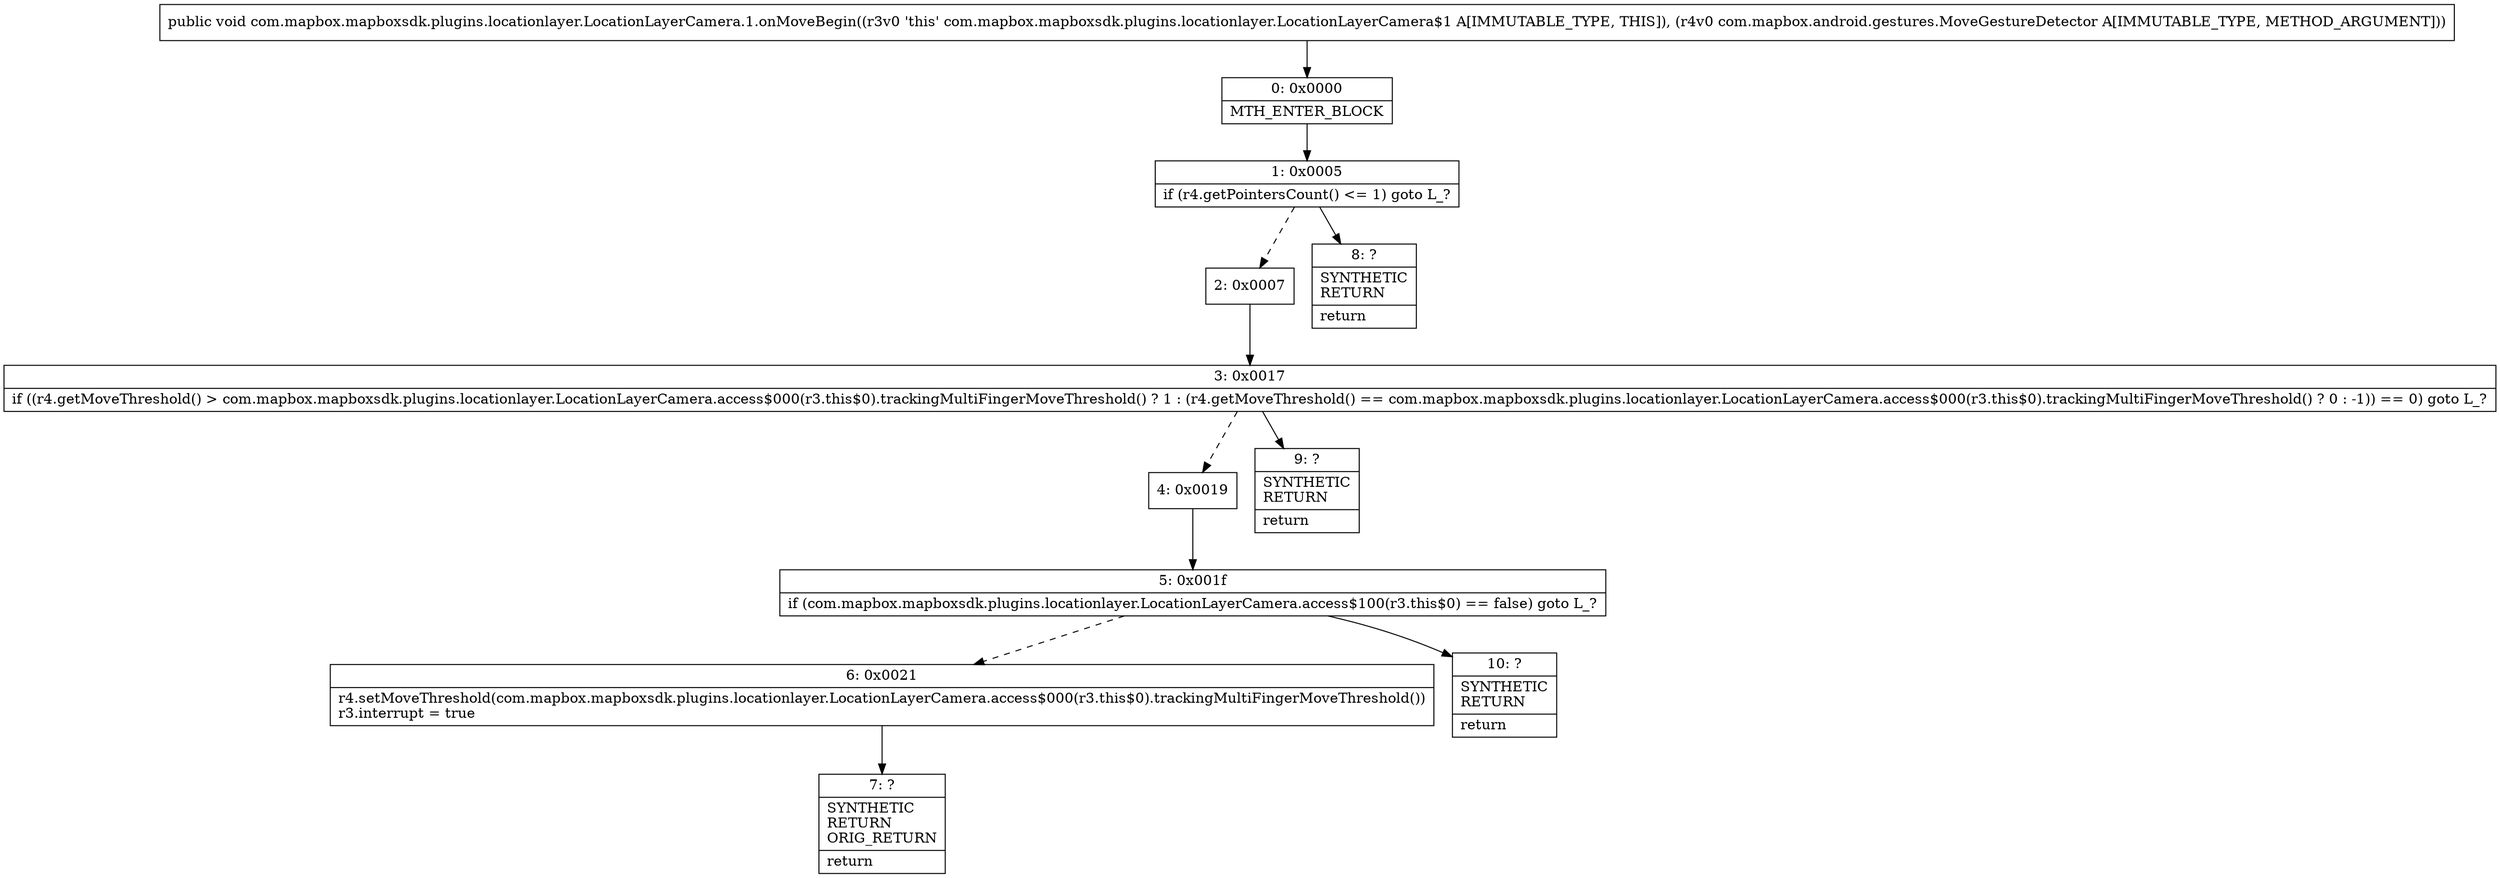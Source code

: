 digraph "CFG forcom.mapbox.mapboxsdk.plugins.locationlayer.LocationLayerCamera.1.onMoveBegin(Lcom\/mapbox\/android\/gestures\/MoveGestureDetector;)V" {
Node_0 [shape=record,label="{0\:\ 0x0000|MTH_ENTER_BLOCK\l}"];
Node_1 [shape=record,label="{1\:\ 0x0005|if (r4.getPointersCount() \<= 1) goto L_?\l}"];
Node_2 [shape=record,label="{2\:\ 0x0007}"];
Node_3 [shape=record,label="{3\:\ 0x0017|if ((r4.getMoveThreshold() \> com.mapbox.mapboxsdk.plugins.locationlayer.LocationLayerCamera.access$000(r3.this$0).trackingMultiFingerMoveThreshold() ? 1 : (r4.getMoveThreshold() == com.mapbox.mapboxsdk.plugins.locationlayer.LocationLayerCamera.access$000(r3.this$0).trackingMultiFingerMoveThreshold() ? 0 : \-1)) == 0) goto L_?\l}"];
Node_4 [shape=record,label="{4\:\ 0x0019}"];
Node_5 [shape=record,label="{5\:\ 0x001f|if (com.mapbox.mapboxsdk.plugins.locationlayer.LocationLayerCamera.access$100(r3.this$0) == false) goto L_?\l}"];
Node_6 [shape=record,label="{6\:\ 0x0021|r4.setMoveThreshold(com.mapbox.mapboxsdk.plugins.locationlayer.LocationLayerCamera.access$000(r3.this$0).trackingMultiFingerMoveThreshold())\lr3.interrupt = true\l}"];
Node_7 [shape=record,label="{7\:\ ?|SYNTHETIC\lRETURN\lORIG_RETURN\l|return\l}"];
Node_8 [shape=record,label="{8\:\ ?|SYNTHETIC\lRETURN\l|return\l}"];
Node_9 [shape=record,label="{9\:\ ?|SYNTHETIC\lRETURN\l|return\l}"];
Node_10 [shape=record,label="{10\:\ ?|SYNTHETIC\lRETURN\l|return\l}"];
MethodNode[shape=record,label="{public void com.mapbox.mapboxsdk.plugins.locationlayer.LocationLayerCamera.1.onMoveBegin((r3v0 'this' com.mapbox.mapboxsdk.plugins.locationlayer.LocationLayerCamera$1 A[IMMUTABLE_TYPE, THIS]), (r4v0 com.mapbox.android.gestures.MoveGestureDetector A[IMMUTABLE_TYPE, METHOD_ARGUMENT])) }"];
MethodNode -> Node_0;
Node_0 -> Node_1;
Node_1 -> Node_2[style=dashed];
Node_1 -> Node_8;
Node_2 -> Node_3;
Node_3 -> Node_4[style=dashed];
Node_3 -> Node_9;
Node_4 -> Node_5;
Node_5 -> Node_6[style=dashed];
Node_5 -> Node_10;
Node_6 -> Node_7;
}

